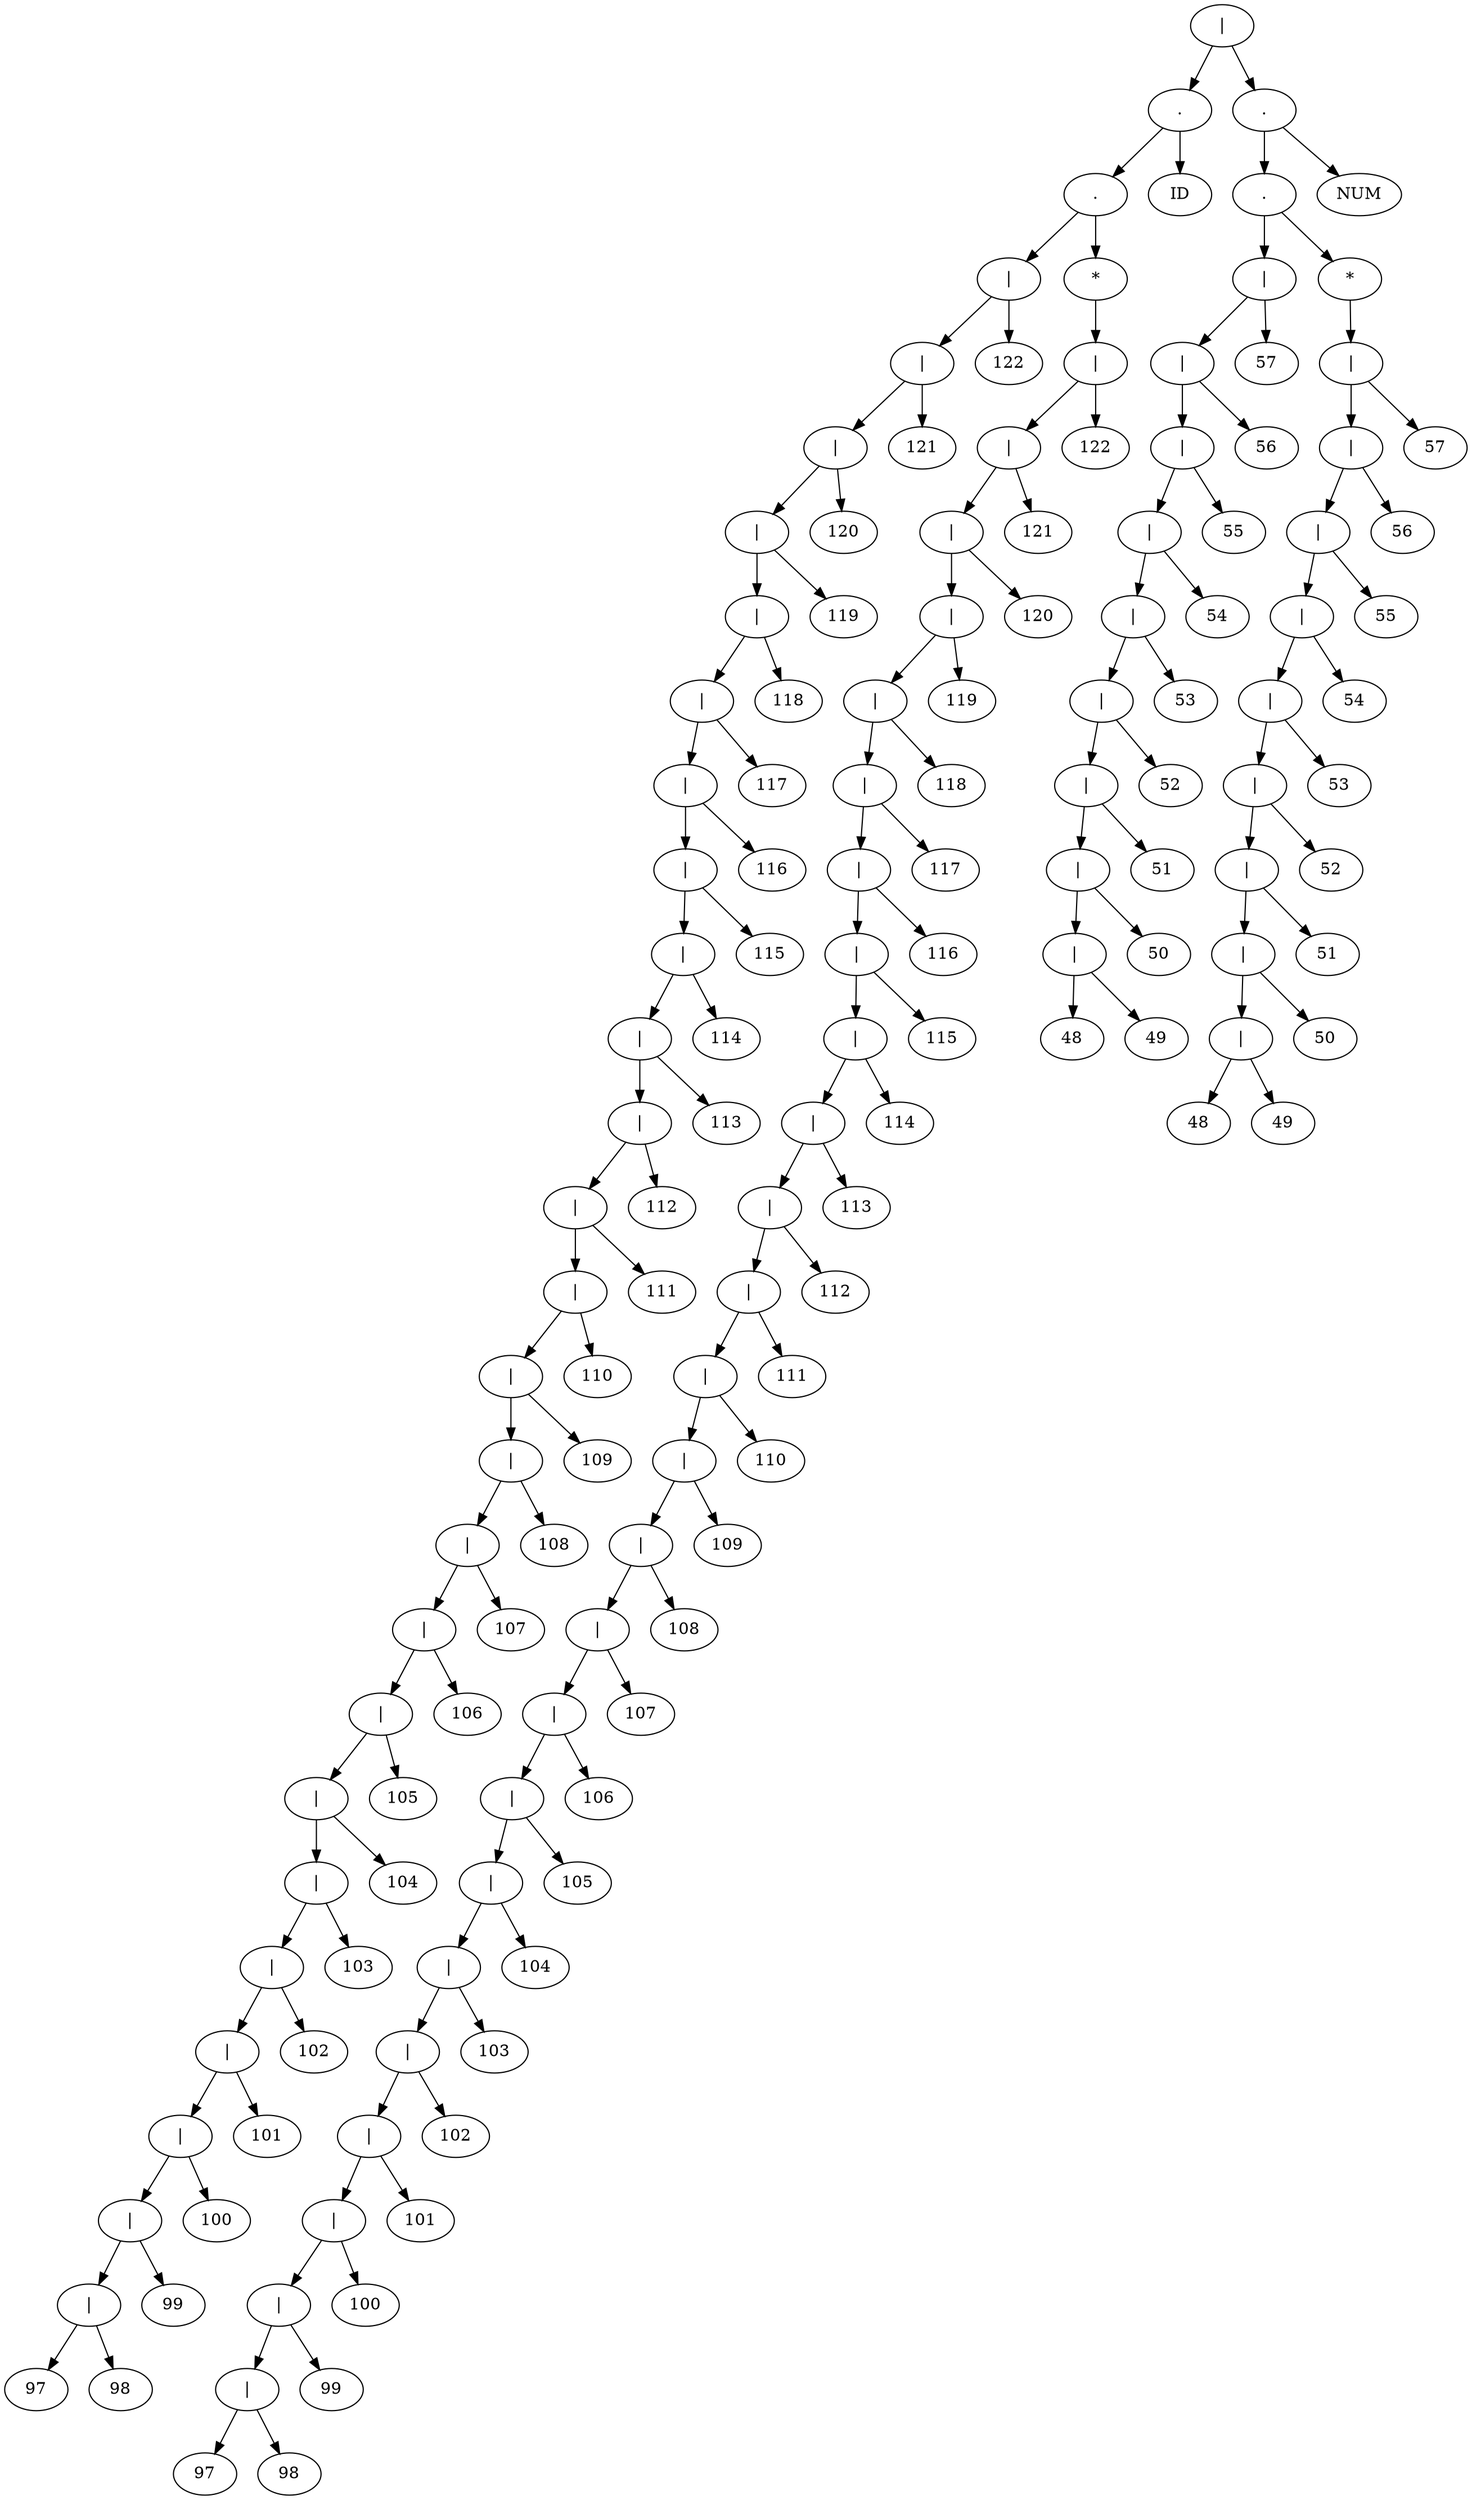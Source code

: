 digraph AST {
	Na->N1;
	Na->N2;
	Nb->Na;
	Nb->N3;
	Nc->Nb;
	Nc->N4;
	Nd->Nc;
	Nd->N5;
	Ne->Nd;
	Ne->N6;
	Nf->Ne;
	Nf->N7;
	Ng->Nf;
	Ng->N8;
	Nh->Ng;
	Nh->N9;
	Ni->Nh;
	Ni->N10;
	Nj->Ni;
	Nj->N11;
	Nk->Nj;
	Nk->N12;
	Nl->Nk;
	Nl->N13;
	Nm->Nl;
	Nm->N14;
	Nn->Nm;
	Nn->N15;
	No->Nn;
	No->N16;
	Np->No;
	Np->N17;
	Nq->Np;
	Nq->N18;
	Nr->Nq;
	Nr->N19;
	Ns->Nr;
	Ns->N20;
	Nt->Ns;
	Nt->N21;
	Nu->Nt;
	Nu->N22;
	Nv->Nu;
	Nv->N23;
	Nw->Nv;
	Nw->N24;
	Nx->Nw;
	Nx->N25;
	Ny->Nx;
	Ny->N26;
	Naz->Ny;
	Nz->N27;
	Nz->N28;
	Naa->Nz;
	Naa->N29;
	Nab->Naa;
	Nab->N30;
	Nac->Nab;
	Nac->N31;
	Nad->Nac;
	Nad->N32;
	Nae->Nad;
	Nae->N33;
	Naf->Nae;
	Naf->N34;
	Nag->Naf;
	Nag->N35;
	Nah->Nag;
	Nah->N36;
	Nai->Nah;
	Nai->N37;
	Naj->Nai;
	Naj->N38;
	Nak->Naj;
	Nak->N39;
	Nal->Nak;
	Nal->N40;
	Nam->Nal;
	Nam->N41;
	Nan->Nam;
	Nan->N42;
	Nao->Nan;
	Nao->N43;
	Nap->Nao;
	Nap->N44;
	Naq->Nap;
	Naq->N45;
	Nar->Naq;
	Nar->N46;
	Nas->Nar;
	Nas->N47;
	Nat->Nas;
	Nat->N48;
	Nau->Nat;
	Nau->N49;
	Nav->Nau;
	Nav->N50;
	Naw->Nav;
	Naw->N51;
	Nax->Naw;
	Nax->N52;
	Nay->Nax;
	Naz->Nay;
	NT52->Naz;
	NT52->NTK52;
	NO72->NT52;
	Nba->N53;
	Nba->N54;
	Nbb->Nba;
	Nbb->N55;
	Nbc->Nbb;
	Nbc->N56;
	Nbd->Nbc;
	Nbd->N57;
	Nbe->Nbd;
	Nbe->N58;
	Nbf->Nbe;
	Nbf->N59;
	Nbg->Nbf;
	Nbg->N60;
	Nbh->Nbg;
	Nbh->N61;
	Nbi->Nbh;
	Nbi->N62;
	Nbt->Nbi;
	Nbj->N63;
	Nbj->N64;
	Nbk->Nbj;
	Nbk->N65;
	Nbl->Nbk;
	Nbl->N66;
	Nbm->Nbl;
	Nbm->N67;
	Nbn->Nbm;
	Nbn->N68;
	Nbo->Nbn;
	Nbo->N69;
	Nbp->Nbo;
	Nbp->N70;
	Nbq->Nbp;
	Nbq->N71;
	Nbr->Nbq;
	Nbr->N72;
	Nbs->Nbr;
	Nbt->Nbs;
	NT72->Nbt;
	NT72->NTK72;
	NO72->NT72;
	N1 [ label="97" ];
	N10 [ label="106" ];
	N11 [ label="107" ];
	N12 [ label="108" ];
	N13 [ label="109" ];
	N14 [ label="110" ];
	N15 [ label="111" ];
	N16 [ label="112" ];
	N17 [ label="113" ];
	N18 [ label="114" ];
	N19 [ label="115" ];
	N2 [ label="98" ];
	N20 [ label="116" ];
	N21 [ label="117" ];
	N22 [ label="118" ];
	N23 [ label="119" ];
	N24 [ label="120" ];
	N25 [ label="121" ];
	N26 [ label="122" ];
	N27 [ label="97" ];
	N28 [ label="98" ];
	N29 [ label="99" ];
	N3 [ label="99" ];
	N30 [ label="100" ];
	N31 [ label="101" ];
	N32 [ label="102" ];
	N33 [ label="103" ];
	N34 [ label="104" ];
	N35 [ label="105" ];
	N36 [ label="106" ];
	N37 [ label="107" ];
	N38 [ label="108" ];
	N39 [ label="109" ];
	N4 [ label="100" ];
	N40 [ label="110" ];
	N41 [ label="111" ];
	N42 [ label="112" ];
	N43 [ label="113" ];
	N44 [ label="114" ];
	N45 [ label="115" ];
	N46 [ label="116" ];
	N47 [ label="117" ];
	N48 [ label="118" ];
	N49 [ label="119" ];
	N5 [ label="101" ];
	N50 [ label="120" ];
	N51 [ label="121" ];
	N52 [ label="122" ];
	N53 [ label="48" ];
	N54 [ label="49" ];
	N55 [ label="50" ];
	N56 [ label="51" ];
	N57 [ label="52" ];
	N58 [ label="53" ];
	N59 [ label="54" ];
	N6 [ label="102" ];
	N60 [ label="55" ];
	N61 [ label="56" ];
	N62 [ label="57" ];
	N63 [ label="48" ];
	N64 [ label="49" ];
	N65 [ label="50" ];
	N66 [ label="51" ];
	N67 [ label="52" ];
	N68 [ label="53" ];
	N69 [ label="54" ];
	N7 [ label="103" ];
	N70 [ label="55" ];
	N71 [ label="56" ];
	N72 [ label="57" ];
	N8 [ label="104" ];
	N9 [ label="105" ];
	NO72 [ label="|" ];
	NT52 [ label="." ];
	NT72 [ label="." ];
	NTK52 [ label="ID" ];
	NTK72 [ label="NUM" ];
	Na [ label="|" ];
	Naa [ label="|" ];
	Nab [ label="|" ];
	Nac [ label="|" ];
	Nad [ label="|" ];
	Nae [ label="|" ];
	Naf [ label="|" ];
	Nag [ label="|" ];
	Nah [ label="|" ];
	Nai [ label="|" ];
	Naj [ label="|" ];
	Nak [ label="|" ];
	Nal [ label="|" ];
	Nam [ label="|" ];
	Nan [ label="|" ];
	Nao [ label="|" ];
	Nap [ label="|" ];
	Naq [ label="|" ];
	Nar [ label="|" ];
	Nas [ label="|" ];
	Nat [ label="|" ];
	Nau [ label="|" ];
	Nav [ label="|" ];
	Naw [ label="|" ];
	Nax [ label="|" ];
	Nay [ label="*" ];
	Naz [ label="." ];
	Nb [ label="|" ];
	Nba [ label="|" ];
	Nbb [ label="|" ];
	Nbc [ label="|" ];
	Nbd [ label="|" ];
	Nbe [ label="|" ];
	Nbf [ label="|" ];
	Nbg [ label="|" ];
	Nbh [ label="|" ];
	Nbi [ label="|" ];
	Nbj [ label="|" ];
	Nbk [ label="|" ];
	Nbl [ label="|" ];
	Nbm [ label="|" ];
	Nbn [ label="|" ];
	Nbo [ label="|" ];
	Nbp [ label="|" ];
	Nbq [ label="|" ];
	Nbr [ label="|" ];
	Nbs [ label="*" ];
	Nbt [ label="." ];
	Nc [ label="|" ];
	Nd [ label="|" ];
	Ne [ label="|" ];
	Nf [ label="|" ];
	Ng [ label="|" ];
	Nh [ label="|" ];
	Ni [ label="|" ];
	Nj [ label="|" ];
	Nk [ label="|" ];
	Nl [ label="|" ];
	Nm [ label="|" ];
	Nn [ label="|" ];
	No [ label="|" ];
	Np [ label="|" ];
	Nq [ label="|" ];
	Nr [ label="|" ];
	Ns [ label="|" ];
	Nt [ label="|" ];
	Nu [ label="|" ];
	Nv [ label="|" ];
	Nw [ label="|" ];
	Nx [ label="|" ];
	Ny [ label="|" ];
	Nz [ label="|" ];

}
